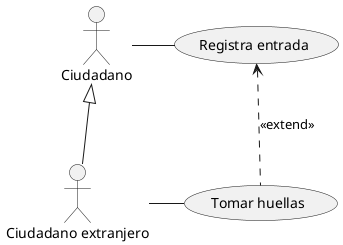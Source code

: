@startuml

actor "Ciudadano" as c
actor "Ciudadano extranjero" as ce

usecase "Registra entrada" as UC1
usecase "Tomar huellas" as UC2

c -right- UC1
ce -right- UC2
UC2 .up.> UC1 : <<extend>>
c <|-- ce

@enduml
